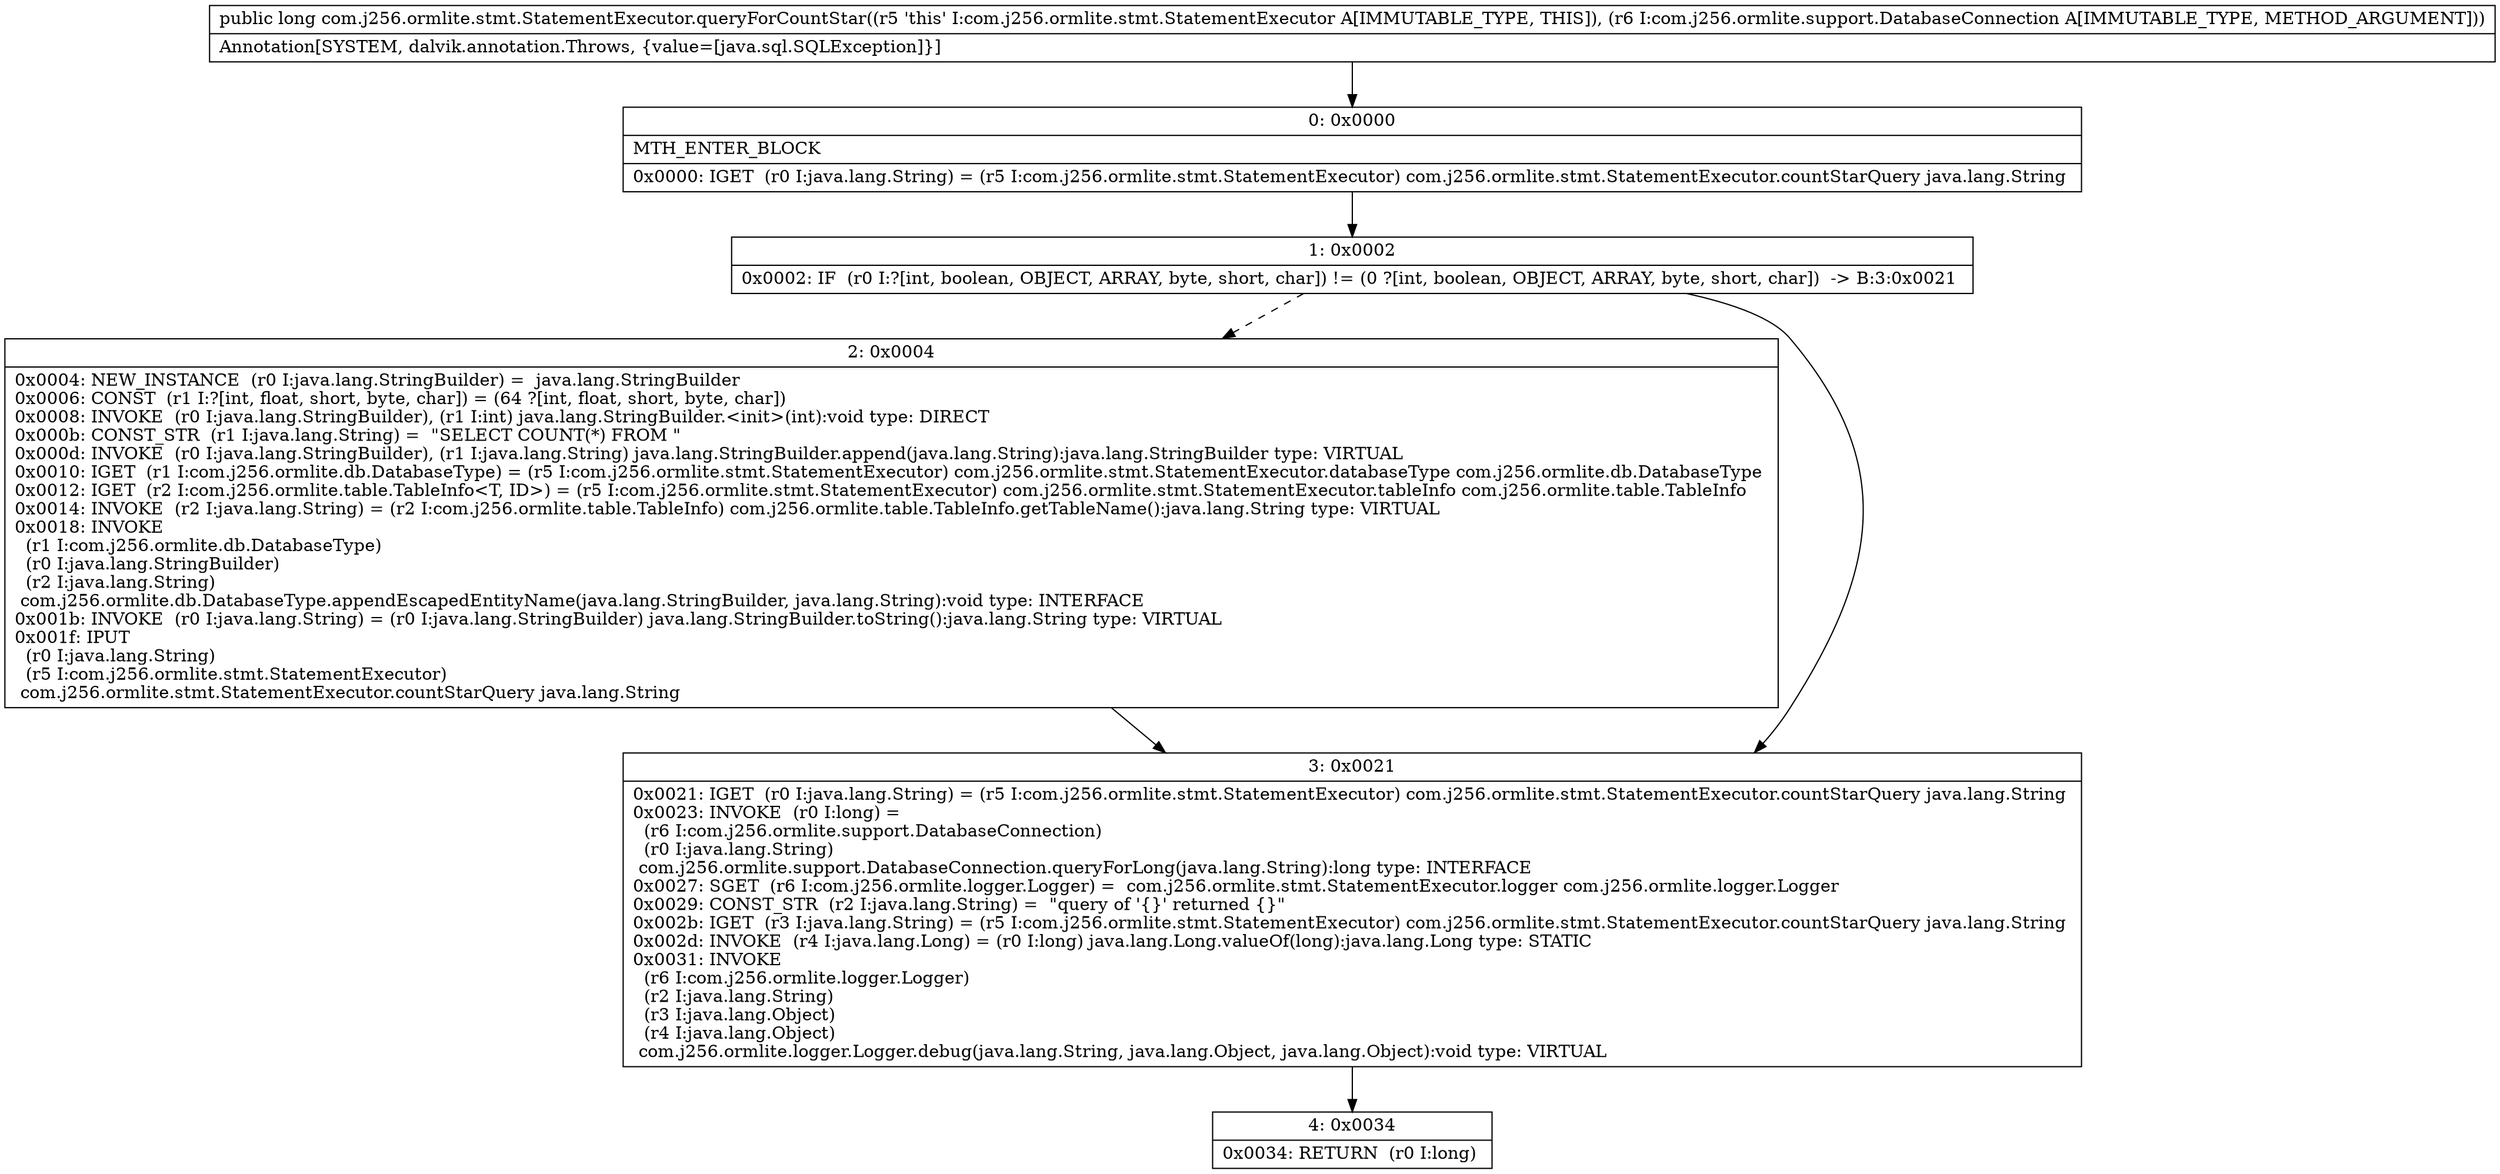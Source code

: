 digraph "CFG forcom.j256.ormlite.stmt.StatementExecutor.queryForCountStar(Lcom\/j256\/ormlite\/support\/DatabaseConnection;)J" {
Node_0 [shape=record,label="{0\:\ 0x0000|MTH_ENTER_BLOCK\l|0x0000: IGET  (r0 I:java.lang.String) = (r5 I:com.j256.ormlite.stmt.StatementExecutor) com.j256.ormlite.stmt.StatementExecutor.countStarQuery java.lang.String \l}"];
Node_1 [shape=record,label="{1\:\ 0x0002|0x0002: IF  (r0 I:?[int, boolean, OBJECT, ARRAY, byte, short, char]) != (0 ?[int, boolean, OBJECT, ARRAY, byte, short, char])  \-\> B:3:0x0021 \l}"];
Node_2 [shape=record,label="{2\:\ 0x0004|0x0004: NEW_INSTANCE  (r0 I:java.lang.StringBuilder) =  java.lang.StringBuilder \l0x0006: CONST  (r1 I:?[int, float, short, byte, char]) = (64 ?[int, float, short, byte, char]) \l0x0008: INVOKE  (r0 I:java.lang.StringBuilder), (r1 I:int) java.lang.StringBuilder.\<init\>(int):void type: DIRECT \l0x000b: CONST_STR  (r1 I:java.lang.String) =  \"SELECT COUNT(*) FROM \" \l0x000d: INVOKE  (r0 I:java.lang.StringBuilder), (r1 I:java.lang.String) java.lang.StringBuilder.append(java.lang.String):java.lang.StringBuilder type: VIRTUAL \l0x0010: IGET  (r1 I:com.j256.ormlite.db.DatabaseType) = (r5 I:com.j256.ormlite.stmt.StatementExecutor) com.j256.ormlite.stmt.StatementExecutor.databaseType com.j256.ormlite.db.DatabaseType \l0x0012: IGET  (r2 I:com.j256.ormlite.table.TableInfo\<T, ID\>) = (r5 I:com.j256.ormlite.stmt.StatementExecutor) com.j256.ormlite.stmt.StatementExecutor.tableInfo com.j256.ormlite.table.TableInfo \l0x0014: INVOKE  (r2 I:java.lang.String) = (r2 I:com.j256.ormlite.table.TableInfo) com.j256.ormlite.table.TableInfo.getTableName():java.lang.String type: VIRTUAL \l0x0018: INVOKE  \l  (r1 I:com.j256.ormlite.db.DatabaseType)\l  (r0 I:java.lang.StringBuilder)\l  (r2 I:java.lang.String)\l com.j256.ormlite.db.DatabaseType.appendEscapedEntityName(java.lang.StringBuilder, java.lang.String):void type: INTERFACE \l0x001b: INVOKE  (r0 I:java.lang.String) = (r0 I:java.lang.StringBuilder) java.lang.StringBuilder.toString():java.lang.String type: VIRTUAL \l0x001f: IPUT  \l  (r0 I:java.lang.String)\l  (r5 I:com.j256.ormlite.stmt.StatementExecutor)\l com.j256.ormlite.stmt.StatementExecutor.countStarQuery java.lang.String \l}"];
Node_3 [shape=record,label="{3\:\ 0x0021|0x0021: IGET  (r0 I:java.lang.String) = (r5 I:com.j256.ormlite.stmt.StatementExecutor) com.j256.ormlite.stmt.StatementExecutor.countStarQuery java.lang.String \l0x0023: INVOKE  (r0 I:long) = \l  (r6 I:com.j256.ormlite.support.DatabaseConnection)\l  (r0 I:java.lang.String)\l com.j256.ormlite.support.DatabaseConnection.queryForLong(java.lang.String):long type: INTERFACE \l0x0027: SGET  (r6 I:com.j256.ormlite.logger.Logger) =  com.j256.ormlite.stmt.StatementExecutor.logger com.j256.ormlite.logger.Logger \l0x0029: CONST_STR  (r2 I:java.lang.String) =  \"query of '\{\}' returned \{\}\" \l0x002b: IGET  (r3 I:java.lang.String) = (r5 I:com.j256.ormlite.stmt.StatementExecutor) com.j256.ormlite.stmt.StatementExecutor.countStarQuery java.lang.String \l0x002d: INVOKE  (r4 I:java.lang.Long) = (r0 I:long) java.lang.Long.valueOf(long):java.lang.Long type: STATIC \l0x0031: INVOKE  \l  (r6 I:com.j256.ormlite.logger.Logger)\l  (r2 I:java.lang.String)\l  (r3 I:java.lang.Object)\l  (r4 I:java.lang.Object)\l com.j256.ormlite.logger.Logger.debug(java.lang.String, java.lang.Object, java.lang.Object):void type: VIRTUAL \l}"];
Node_4 [shape=record,label="{4\:\ 0x0034|0x0034: RETURN  (r0 I:long) \l}"];
MethodNode[shape=record,label="{public long com.j256.ormlite.stmt.StatementExecutor.queryForCountStar((r5 'this' I:com.j256.ormlite.stmt.StatementExecutor A[IMMUTABLE_TYPE, THIS]), (r6 I:com.j256.ormlite.support.DatabaseConnection A[IMMUTABLE_TYPE, METHOD_ARGUMENT]))  | Annotation[SYSTEM, dalvik.annotation.Throws, \{value=[java.sql.SQLException]\}]\l}"];
MethodNode -> Node_0;
Node_0 -> Node_1;
Node_1 -> Node_2[style=dashed];
Node_1 -> Node_3;
Node_2 -> Node_3;
Node_3 -> Node_4;
}

